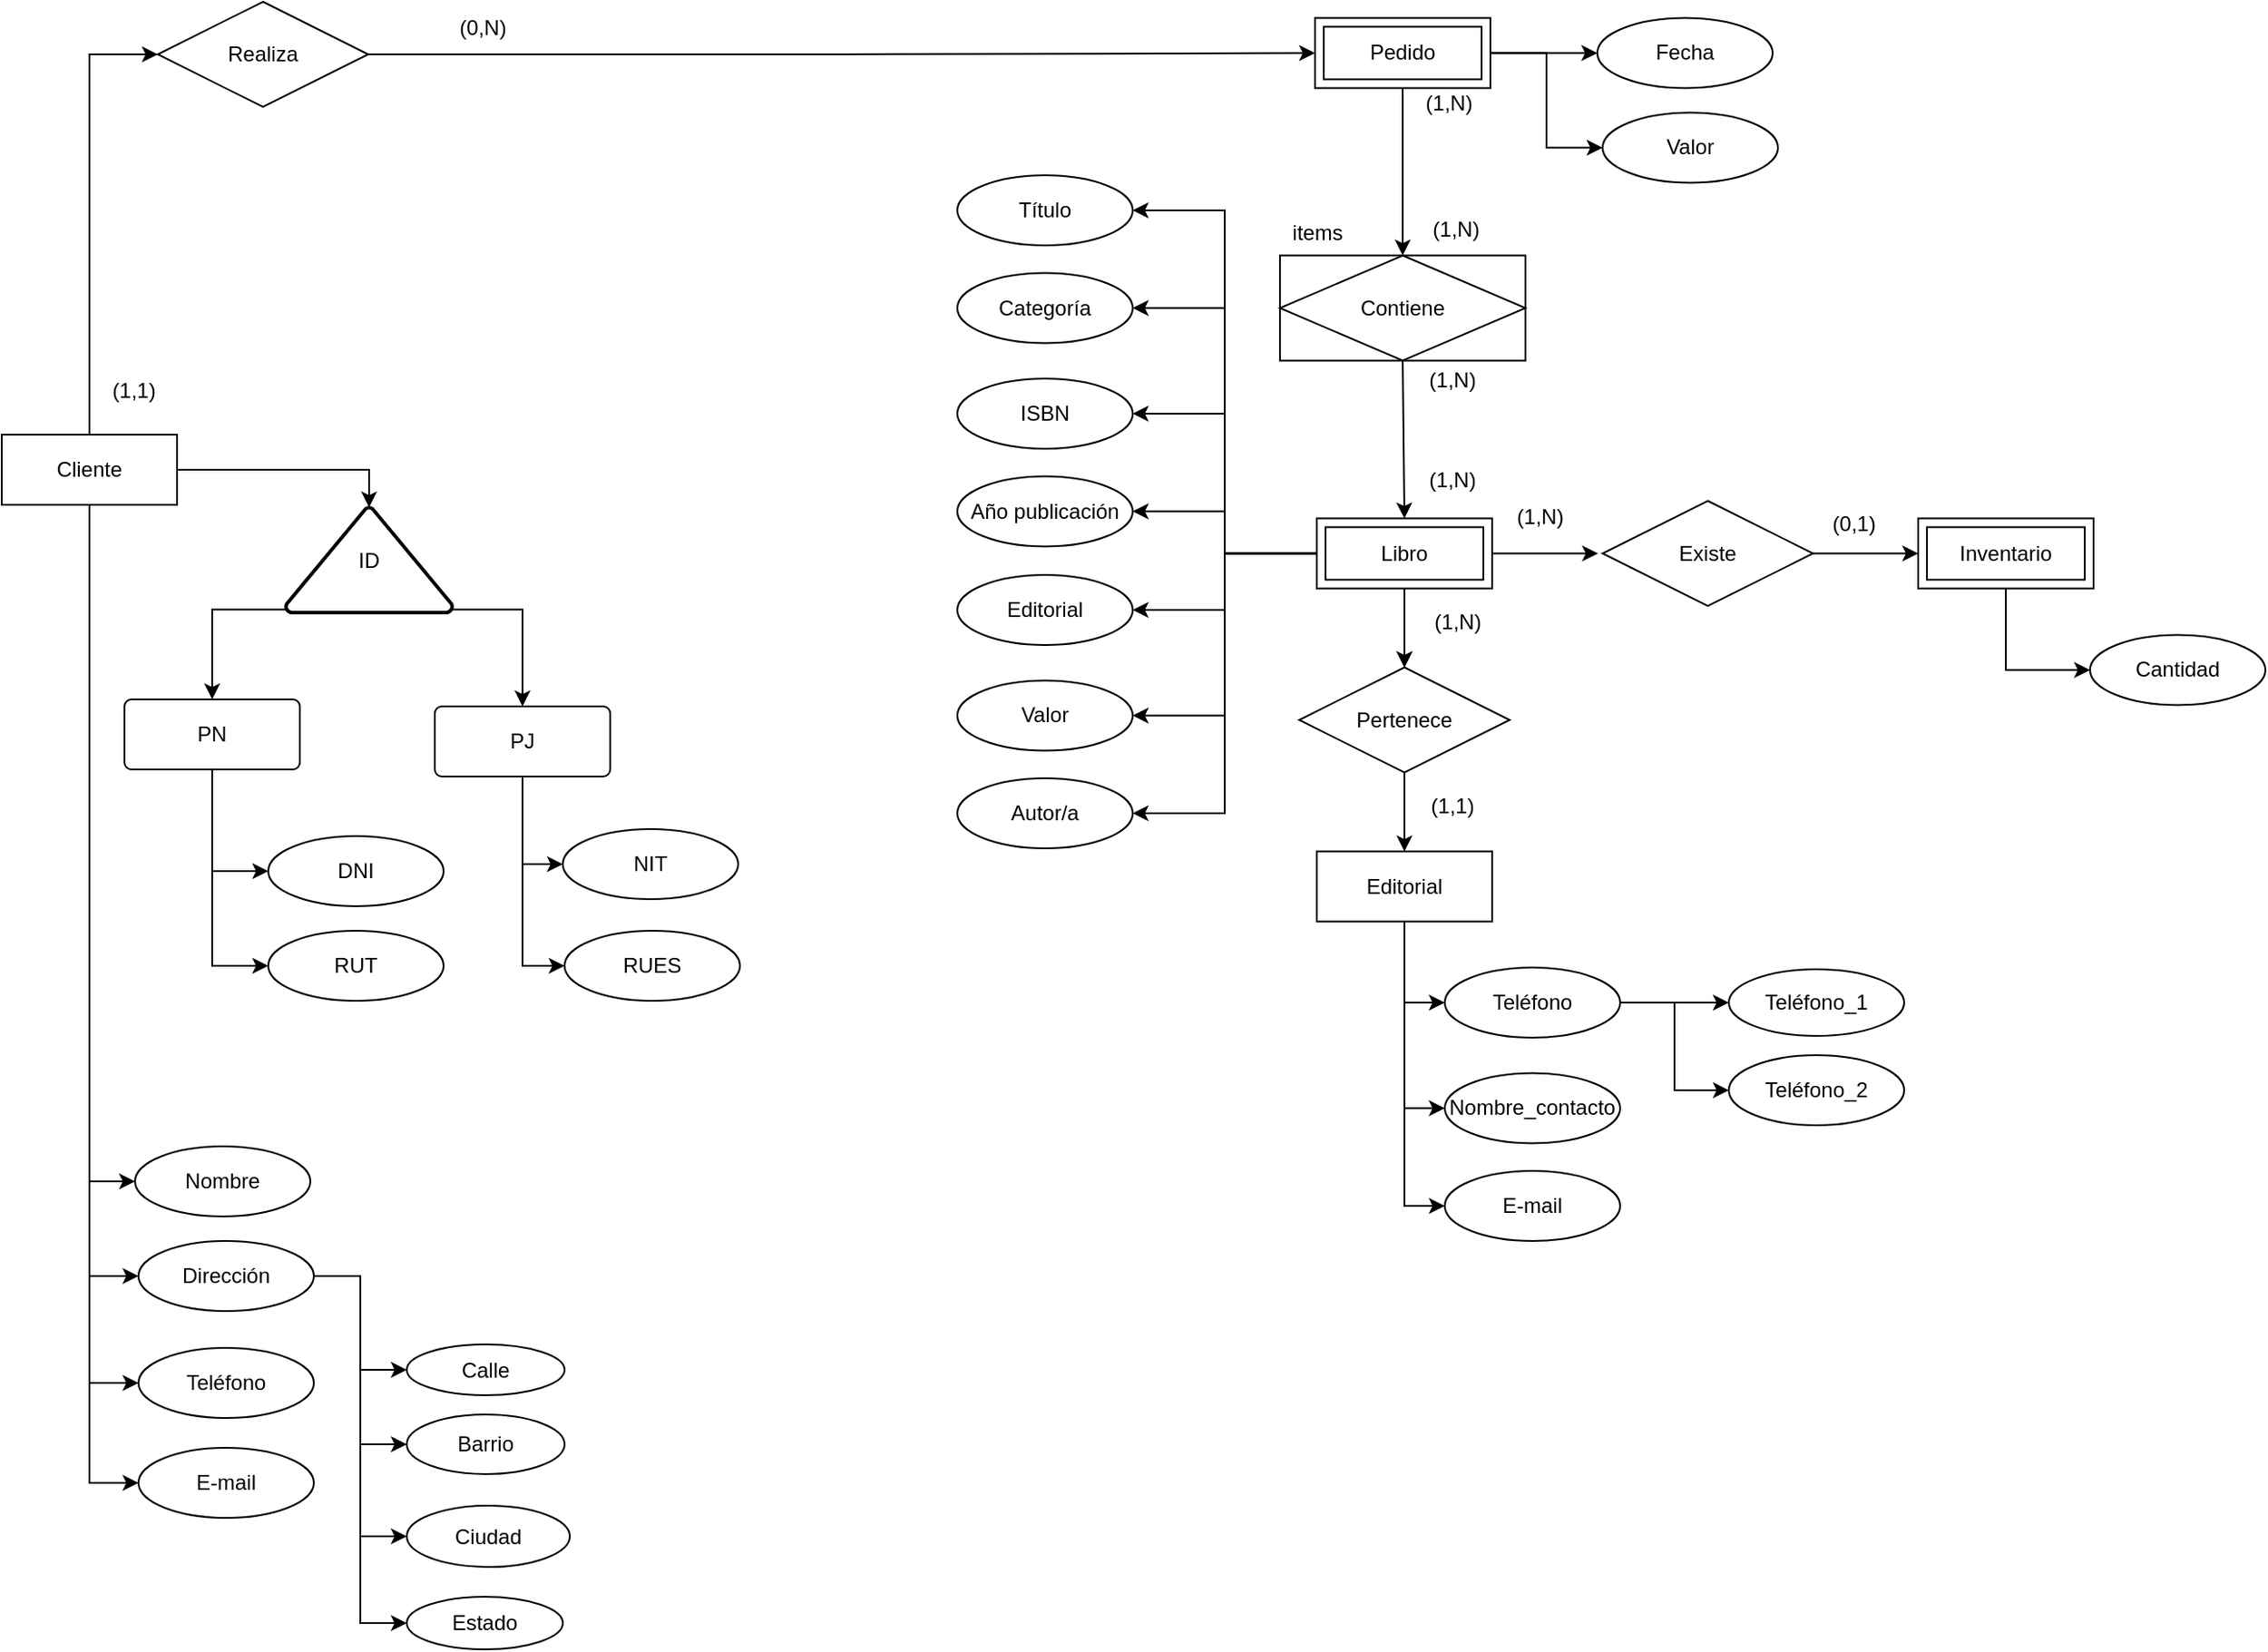 <mxfile version="28.0.9">
  <diagram name="Página-1" id="pAuuFBfd3IPFz2sgieC5">
    <mxGraphModel dx="1042" dy="527" grid="0" gridSize="10" guides="1" tooltips="1" connect="1" arrows="1" fold="1" page="0" pageScale="1" pageWidth="827" pageHeight="1169" math="0" shadow="0">
      <root>
        <mxCell id="0" />
        <mxCell id="1" parent="0" />
        <mxCell id="cs2vf8mVAvjcUNv43Vio-11" style="edgeStyle=orthogonalEdgeStyle;rounded=0;orthogonalLoop=1;jettySize=auto;html=1;entryX=0;entryY=0.5;entryDx=0;entryDy=0;" edge="1" parent="1" source="cs2vf8mVAvjcUNv43Vio-3" target="cs2vf8mVAvjcUNv43Vio-10">
          <mxGeometry relative="1" as="geometry" />
        </mxCell>
        <mxCell id="cs2vf8mVAvjcUNv43Vio-36" style="edgeStyle=orthogonalEdgeStyle;rounded=0;orthogonalLoop=1;jettySize=auto;html=1;exitX=0.5;exitY=1;exitDx=0;exitDy=0;entryX=0;entryY=0.5;entryDx=0;entryDy=0;" edge="1" parent="1" source="cs2vf8mVAvjcUNv43Vio-3" target="cs2vf8mVAvjcUNv43Vio-35">
          <mxGeometry relative="1" as="geometry" />
        </mxCell>
        <mxCell id="cs2vf8mVAvjcUNv43Vio-37" style="edgeStyle=orthogonalEdgeStyle;rounded=0;orthogonalLoop=1;jettySize=auto;html=1;entryX=0;entryY=0.5;entryDx=0;entryDy=0;" edge="1" parent="1" source="cs2vf8mVAvjcUNv43Vio-3" target="cs2vf8mVAvjcUNv43Vio-38">
          <mxGeometry relative="1" as="geometry">
            <mxPoint x="117" y="421.2" as="targetPoint" />
          </mxGeometry>
        </mxCell>
        <mxCell id="cs2vf8mVAvjcUNv43Vio-41" style="edgeStyle=orthogonalEdgeStyle;rounded=0;orthogonalLoop=1;jettySize=auto;html=1;entryX=0;entryY=0.5;entryDx=0;entryDy=0;" edge="1" parent="1" source="cs2vf8mVAvjcUNv43Vio-3" target="cs2vf8mVAvjcUNv43Vio-40">
          <mxGeometry relative="1" as="geometry" />
        </mxCell>
        <mxCell id="cs2vf8mVAvjcUNv43Vio-42" style="edgeStyle=orthogonalEdgeStyle;rounded=0;orthogonalLoop=1;jettySize=auto;html=1;entryX=0;entryY=0.5;entryDx=0;entryDy=0;" edge="1" parent="1" source="cs2vf8mVAvjcUNv43Vio-3" target="cs2vf8mVAvjcUNv43Vio-39">
          <mxGeometry relative="1" as="geometry" />
        </mxCell>
        <mxCell id="cs2vf8mVAvjcUNv43Vio-3" value="Cliente" style="whiteSpace=wrap;html=1;align=center;" vertex="1" parent="1">
          <mxGeometry x="67" y="256" width="100" height="40" as="geometry" />
        </mxCell>
        <mxCell id="cs2vf8mVAvjcUNv43Vio-16" style="edgeStyle=orthogonalEdgeStyle;rounded=0;orthogonalLoop=1;jettySize=auto;html=1;exitX=0.5;exitY=1;exitDx=0;exitDy=0;entryX=0.5;entryY=0;entryDx=0;entryDy=0;" edge="1" parent="1" source="cs2vf8mVAvjcUNv43Vio-4" target="cs2vf8mVAvjcUNv43Vio-31">
          <mxGeometry relative="1" as="geometry">
            <mxPoint x="792" y="106.75" as="targetPoint" />
          </mxGeometry>
        </mxCell>
        <mxCell id="cs2vf8mVAvjcUNv43Vio-71" style="edgeStyle=orthogonalEdgeStyle;rounded=0;orthogonalLoop=1;jettySize=auto;html=1;entryX=0;entryY=0.5;entryDx=0;entryDy=0;" edge="1" parent="1" source="cs2vf8mVAvjcUNv43Vio-4" target="cs2vf8mVAvjcUNv43Vio-67">
          <mxGeometry relative="1" as="geometry" />
        </mxCell>
        <mxCell id="cs2vf8mVAvjcUNv43Vio-72" style="edgeStyle=orthogonalEdgeStyle;rounded=0;orthogonalLoop=1;jettySize=auto;html=1;entryX=0;entryY=0.5;entryDx=0;entryDy=0;" edge="1" parent="1" source="cs2vf8mVAvjcUNv43Vio-4" target="cs2vf8mVAvjcUNv43Vio-68">
          <mxGeometry relative="1" as="geometry" />
        </mxCell>
        <mxCell id="cs2vf8mVAvjcUNv43Vio-4" value="Pedido" style="shape=ext;margin=3;double=1;whiteSpace=wrap;html=1;align=center;" vertex="1" parent="1">
          <mxGeometry x="816" y="18.25" width="100" height="40" as="geometry" />
        </mxCell>
        <mxCell id="cs2vf8mVAvjcUNv43Vio-21" style="edgeStyle=orthogonalEdgeStyle;rounded=0;orthogonalLoop=1;jettySize=auto;html=1;exitX=0.5;exitY=1;exitDx=0;exitDy=0;entryX=0.5;entryY=0;entryDx=0;entryDy=0;" edge="1" parent="1" source="cs2vf8mVAvjcUNv43Vio-5" target="cs2vf8mVAvjcUNv43Vio-20">
          <mxGeometry relative="1" as="geometry" />
        </mxCell>
        <mxCell id="cs2vf8mVAvjcUNv43Vio-24" value="" style="edgeStyle=orthogonalEdgeStyle;rounded=0;orthogonalLoop=1;jettySize=auto;html=1;" edge="1" parent="1" source="cs2vf8mVAvjcUNv43Vio-5" target="cs2vf8mVAvjcUNv43Vio-20">
          <mxGeometry relative="1" as="geometry" />
        </mxCell>
        <mxCell id="cs2vf8mVAvjcUNv43Vio-27" style="edgeStyle=orthogonalEdgeStyle;rounded=0;orthogonalLoop=1;jettySize=auto;html=1;exitX=1;exitY=0.5;exitDx=0;exitDy=0;" edge="1" parent="1" source="cs2vf8mVAvjcUNv43Vio-5">
          <mxGeometry relative="1" as="geometry">
            <mxPoint x="977.4" y="323.75" as="targetPoint" />
          </mxGeometry>
        </mxCell>
        <mxCell id="cs2vf8mVAvjcUNv43Vio-82" style="edgeStyle=orthogonalEdgeStyle;rounded=0;orthogonalLoop=1;jettySize=auto;html=1;exitX=0;exitY=0.5;exitDx=0;exitDy=0;entryX=1;entryY=0.5;entryDx=0;entryDy=0;" edge="1" parent="1" source="cs2vf8mVAvjcUNv43Vio-5" target="cs2vf8mVAvjcUNv43Vio-75">
          <mxGeometry relative="1" as="geometry" />
        </mxCell>
        <mxCell id="cs2vf8mVAvjcUNv43Vio-83" style="edgeStyle=orthogonalEdgeStyle;rounded=0;orthogonalLoop=1;jettySize=auto;html=1;entryX=1;entryY=0.5;entryDx=0;entryDy=0;" edge="1" parent="1" source="cs2vf8mVAvjcUNv43Vio-5" target="cs2vf8mVAvjcUNv43Vio-76">
          <mxGeometry relative="1" as="geometry" />
        </mxCell>
        <mxCell id="cs2vf8mVAvjcUNv43Vio-84" style="edgeStyle=orthogonalEdgeStyle;rounded=0;orthogonalLoop=1;jettySize=auto;html=1;entryX=1;entryY=0.5;entryDx=0;entryDy=0;" edge="1" parent="1" source="cs2vf8mVAvjcUNv43Vio-5" target="cs2vf8mVAvjcUNv43Vio-77">
          <mxGeometry relative="1" as="geometry" />
        </mxCell>
        <mxCell id="cs2vf8mVAvjcUNv43Vio-85" style="edgeStyle=orthogonalEdgeStyle;rounded=0;orthogonalLoop=1;jettySize=auto;html=1;entryX=1;entryY=0.5;entryDx=0;entryDy=0;" edge="1" parent="1" source="cs2vf8mVAvjcUNv43Vio-5" target="cs2vf8mVAvjcUNv43Vio-78">
          <mxGeometry relative="1" as="geometry" />
        </mxCell>
        <mxCell id="cs2vf8mVAvjcUNv43Vio-86" style="edgeStyle=orthogonalEdgeStyle;rounded=0;orthogonalLoop=1;jettySize=auto;html=1;exitX=0;exitY=0.5;exitDx=0;exitDy=0;entryX=1;entryY=0.5;entryDx=0;entryDy=0;" edge="1" parent="1" source="cs2vf8mVAvjcUNv43Vio-5" target="cs2vf8mVAvjcUNv43Vio-79">
          <mxGeometry relative="1" as="geometry" />
        </mxCell>
        <mxCell id="cs2vf8mVAvjcUNv43Vio-87" style="edgeStyle=orthogonalEdgeStyle;rounded=0;orthogonalLoop=1;jettySize=auto;html=1;exitX=0;exitY=0.5;exitDx=0;exitDy=0;entryX=1;entryY=0.5;entryDx=0;entryDy=0;" edge="1" parent="1" source="cs2vf8mVAvjcUNv43Vio-5" target="cs2vf8mVAvjcUNv43Vio-80">
          <mxGeometry relative="1" as="geometry" />
        </mxCell>
        <mxCell id="cs2vf8mVAvjcUNv43Vio-88" style="edgeStyle=orthogonalEdgeStyle;rounded=0;orthogonalLoop=1;jettySize=auto;html=1;exitX=0;exitY=0.5;exitDx=0;exitDy=0;entryX=1;entryY=0.5;entryDx=0;entryDy=0;" edge="1" parent="1" source="cs2vf8mVAvjcUNv43Vio-5" target="cs2vf8mVAvjcUNv43Vio-81">
          <mxGeometry relative="1" as="geometry" />
        </mxCell>
        <mxCell id="cs2vf8mVAvjcUNv43Vio-5" value="Libro" style="shape=ext;margin=3;double=1;whiteSpace=wrap;html=1;align=center;" vertex="1" parent="1">
          <mxGeometry x="817" y="303.75" width="100" height="40" as="geometry" />
        </mxCell>
        <mxCell id="cs2vf8mVAvjcUNv43Vio-95" style="edgeStyle=orthogonalEdgeStyle;rounded=0;orthogonalLoop=1;jettySize=auto;html=1;exitX=0.5;exitY=1;exitDx=0;exitDy=0;entryX=0;entryY=0.5;entryDx=0;entryDy=0;" edge="1" parent="1" source="cs2vf8mVAvjcUNv43Vio-6" target="cs2vf8mVAvjcUNv43Vio-89">
          <mxGeometry relative="1" as="geometry" />
        </mxCell>
        <mxCell id="cs2vf8mVAvjcUNv43Vio-96" style="edgeStyle=orthogonalEdgeStyle;rounded=0;orthogonalLoop=1;jettySize=auto;html=1;exitX=0.5;exitY=1;exitDx=0;exitDy=0;entryX=0;entryY=0.5;entryDx=0;entryDy=0;" edge="1" parent="1" source="cs2vf8mVAvjcUNv43Vio-6" target="cs2vf8mVAvjcUNv43Vio-90">
          <mxGeometry relative="1" as="geometry" />
        </mxCell>
        <mxCell id="cs2vf8mVAvjcUNv43Vio-97" style="edgeStyle=orthogonalEdgeStyle;rounded=0;orthogonalLoop=1;jettySize=auto;html=1;exitX=0.5;exitY=1;exitDx=0;exitDy=0;entryX=0;entryY=0.5;entryDx=0;entryDy=0;" edge="1" parent="1" source="cs2vf8mVAvjcUNv43Vio-6" target="cs2vf8mVAvjcUNv43Vio-91">
          <mxGeometry relative="1" as="geometry" />
        </mxCell>
        <mxCell id="cs2vf8mVAvjcUNv43Vio-6" value="Editorial" style="whiteSpace=wrap;html=1;align=center;" vertex="1" parent="1">
          <mxGeometry x="817" y="493.75" width="100" height="40" as="geometry" />
        </mxCell>
        <mxCell id="cs2vf8mVAvjcUNv43Vio-74" style="edgeStyle=orthogonalEdgeStyle;rounded=0;orthogonalLoop=1;jettySize=auto;html=1;exitX=0.5;exitY=1;exitDx=0;exitDy=0;entryX=0;entryY=0.5;entryDx=0;entryDy=0;" edge="1" parent="1" source="cs2vf8mVAvjcUNv43Vio-7" target="cs2vf8mVAvjcUNv43Vio-73">
          <mxGeometry relative="1" as="geometry" />
        </mxCell>
        <mxCell id="cs2vf8mVAvjcUNv43Vio-7" value="Inventario" style="shape=ext;margin=3;double=1;whiteSpace=wrap;html=1;align=center;" vertex="1" parent="1">
          <mxGeometry x="1160" y="303.75" width="100" height="40" as="geometry" />
        </mxCell>
        <mxCell id="cs2vf8mVAvjcUNv43Vio-12" style="edgeStyle=orthogonalEdgeStyle;rounded=0;orthogonalLoop=1;jettySize=auto;html=1;exitX=1;exitY=0.5;exitDx=0;exitDy=0;entryX=0;entryY=0.5;entryDx=0;entryDy=0;" edge="1" parent="1" source="cs2vf8mVAvjcUNv43Vio-10" target="cs2vf8mVAvjcUNv43Vio-4">
          <mxGeometry relative="1" as="geometry" />
        </mxCell>
        <mxCell id="cs2vf8mVAvjcUNv43Vio-10" value="Realiza" style="shape=rhombus;perimeter=rhombusPerimeter;whiteSpace=wrap;html=1;align=center;" vertex="1" parent="1">
          <mxGeometry x="156" y="9" width="120" height="60" as="geometry" />
        </mxCell>
        <mxCell id="cs2vf8mVAvjcUNv43Vio-13" value="(1,1)" style="text;html=1;align=center;verticalAlign=middle;resizable=0;points=[];autosize=1;strokeColor=none;fillColor=none;" vertex="1" parent="1">
          <mxGeometry x="117" y="216" width="50" height="30" as="geometry" />
        </mxCell>
        <mxCell id="cs2vf8mVAvjcUNv43Vio-14" value="(0,N)" style="text;html=1;align=center;verticalAlign=middle;resizable=0;points=[];autosize=1;strokeColor=none;fillColor=none;" vertex="1" parent="1">
          <mxGeometry x="316" y="9" width="50" height="30" as="geometry" />
        </mxCell>
        <mxCell id="cs2vf8mVAvjcUNv43Vio-17" style="edgeStyle=orthogonalEdgeStyle;rounded=0;orthogonalLoop=1;jettySize=auto;html=1;exitX=0.5;exitY=1;exitDx=0;exitDy=0;entryX=0.5;entryY=0;entryDx=0;entryDy=0;" edge="1" parent="1" target="cs2vf8mVAvjcUNv43Vio-5">
          <mxGeometry relative="1" as="geometry">
            <mxPoint x="866" y="213.75" as="sourcePoint" />
          </mxGeometry>
        </mxCell>
        <mxCell id="cs2vf8mVAvjcUNv43Vio-18" value="(1,N)" style="text;html=1;align=center;verticalAlign=middle;resizable=0;points=[];autosize=1;strokeColor=none;fillColor=none;" vertex="1" parent="1">
          <mxGeometry x="867" y="51.75" width="50" height="30" as="geometry" />
        </mxCell>
        <mxCell id="cs2vf8mVAvjcUNv43Vio-19" value="(1,N)" style="text;html=1;align=center;verticalAlign=middle;resizable=0;points=[];autosize=1;strokeColor=none;fillColor=none;" vertex="1" parent="1">
          <mxGeometry x="869" y="266.75" width="50" height="30" as="geometry" />
        </mxCell>
        <mxCell id="cs2vf8mVAvjcUNv43Vio-22" style="edgeStyle=orthogonalEdgeStyle;rounded=0;orthogonalLoop=1;jettySize=auto;html=1;exitX=0.5;exitY=1;exitDx=0;exitDy=0;entryX=0.5;entryY=0;entryDx=0;entryDy=0;" edge="1" parent="1" source="cs2vf8mVAvjcUNv43Vio-20" target="cs2vf8mVAvjcUNv43Vio-6">
          <mxGeometry relative="1" as="geometry" />
        </mxCell>
        <mxCell id="cs2vf8mVAvjcUNv43Vio-20" value="Pertenece" style="shape=rhombus;perimeter=rhombusPerimeter;whiteSpace=wrap;html=1;align=center;" vertex="1" parent="1">
          <mxGeometry x="807" y="388.75" width="120" height="60" as="geometry" />
        </mxCell>
        <mxCell id="cs2vf8mVAvjcUNv43Vio-23" value="(1,N)" style="text;html=1;align=center;verticalAlign=middle;resizable=0;points=[];autosize=1;strokeColor=none;fillColor=none;" vertex="1" parent="1">
          <mxGeometry x="874" y="349.75" width="45" height="26" as="geometry" />
        </mxCell>
        <mxCell id="cs2vf8mVAvjcUNv43Vio-25" value="(1,1)" style="text;html=1;align=center;verticalAlign=middle;resizable=0;points=[];autosize=1;strokeColor=none;fillColor=none;" vertex="1" parent="1">
          <mxGeometry x="869" y="452.75" width="50" height="30" as="geometry" />
        </mxCell>
        <mxCell id="cs2vf8mVAvjcUNv43Vio-28" style="edgeStyle=orthogonalEdgeStyle;rounded=0;orthogonalLoop=1;jettySize=auto;html=1;exitX=1;exitY=0.5;exitDx=0;exitDy=0;" edge="1" parent="1" source="cs2vf8mVAvjcUNv43Vio-26" target="cs2vf8mVAvjcUNv43Vio-7">
          <mxGeometry relative="1" as="geometry" />
        </mxCell>
        <mxCell id="cs2vf8mVAvjcUNv43Vio-26" value="Existe" style="shape=rhombus;perimeter=rhombusPerimeter;whiteSpace=wrap;html=1;align=center;" vertex="1" parent="1">
          <mxGeometry x="980" y="293.75" width="120" height="60" as="geometry" />
        </mxCell>
        <mxCell id="cs2vf8mVAvjcUNv43Vio-29" value="(1,N)" style="text;html=1;align=center;verticalAlign=middle;resizable=0;points=[];autosize=1;strokeColor=none;fillColor=none;" vertex="1" parent="1">
          <mxGeometry x="921" y="289.75" width="45" height="26" as="geometry" />
        </mxCell>
        <mxCell id="cs2vf8mVAvjcUNv43Vio-30" value="(0,1)" style="text;html=1;align=center;verticalAlign=middle;resizable=0;points=[];autosize=1;strokeColor=none;fillColor=none;" vertex="1" parent="1">
          <mxGeometry x="1101" y="293.75" width="43" height="26" as="geometry" />
        </mxCell>
        <mxCell id="cs2vf8mVAvjcUNv43Vio-31" value="Contiene" style="shape=associativeEntity;whiteSpace=wrap;html=1;align=center;" vertex="1" parent="1">
          <mxGeometry x="796" y="153.75" width="140" height="60" as="geometry" />
        </mxCell>
        <mxCell id="cs2vf8mVAvjcUNv43Vio-32" value="items" style="text;html=1;align=center;verticalAlign=middle;resizable=0;points=[];autosize=1;strokeColor=none;fillColor=none;" vertex="1" parent="1">
          <mxGeometry x="793" y="127.75" width="47" height="26" as="geometry" />
        </mxCell>
        <mxCell id="cs2vf8mVAvjcUNv43Vio-33" value="(1,N)" style="text;html=1;align=center;verticalAlign=middle;resizable=0;points=[];autosize=1;strokeColor=none;fillColor=none;" vertex="1" parent="1">
          <mxGeometry x="871" y="123.75" width="50" height="30" as="geometry" />
        </mxCell>
        <mxCell id="cs2vf8mVAvjcUNv43Vio-34" value="(1,N)" style="text;html=1;align=center;verticalAlign=middle;resizable=0;points=[];autosize=1;strokeColor=none;fillColor=none;" vertex="1" parent="1">
          <mxGeometry x="869" y="209.75" width="50" height="30" as="geometry" />
        </mxCell>
        <mxCell id="cs2vf8mVAvjcUNv43Vio-35" value="Nombre" style="ellipse;whiteSpace=wrap;html=1;align=center;" vertex="1" parent="1">
          <mxGeometry x="143" y="662" width="100" height="40" as="geometry" />
        </mxCell>
        <mxCell id="cs2vf8mVAvjcUNv43Vio-47" style="edgeStyle=orthogonalEdgeStyle;rounded=0;orthogonalLoop=1;jettySize=auto;html=1;exitX=1;exitY=0.5;exitDx=0;exitDy=0;entryX=0;entryY=0.5;entryDx=0;entryDy=0;" edge="1" parent="1" source="cs2vf8mVAvjcUNv43Vio-38" target="cs2vf8mVAvjcUNv43Vio-43">
          <mxGeometry relative="1" as="geometry" />
        </mxCell>
        <mxCell id="cs2vf8mVAvjcUNv43Vio-48" style="edgeStyle=orthogonalEdgeStyle;rounded=0;orthogonalLoop=1;jettySize=auto;html=1;exitX=1;exitY=0.5;exitDx=0;exitDy=0;entryX=0;entryY=0.5;entryDx=0;entryDy=0;" edge="1" parent="1" source="cs2vf8mVAvjcUNv43Vio-38" target="cs2vf8mVAvjcUNv43Vio-44">
          <mxGeometry relative="1" as="geometry" />
        </mxCell>
        <mxCell id="cs2vf8mVAvjcUNv43Vio-49" style="edgeStyle=orthogonalEdgeStyle;rounded=0;orthogonalLoop=1;jettySize=auto;html=1;entryX=0;entryY=0.5;entryDx=0;entryDy=0;" edge="1" parent="1" source="cs2vf8mVAvjcUNv43Vio-38" target="cs2vf8mVAvjcUNv43Vio-45">
          <mxGeometry relative="1" as="geometry" />
        </mxCell>
        <mxCell id="cs2vf8mVAvjcUNv43Vio-50" style="edgeStyle=orthogonalEdgeStyle;rounded=0;orthogonalLoop=1;jettySize=auto;html=1;entryX=0;entryY=0.5;entryDx=0;entryDy=0;" edge="1" parent="1" source="cs2vf8mVAvjcUNv43Vio-38" target="cs2vf8mVAvjcUNv43Vio-46">
          <mxGeometry relative="1" as="geometry" />
        </mxCell>
        <mxCell id="cs2vf8mVAvjcUNv43Vio-38" value="Dirección" style="ellipse;whiteSpace=wrap;html=1;align=center;" vertex="1" parent="1">
          <mxGeometry x="145" y="716" width="100" height="40" as="geometry" />
        </mxCell>
        <mxCell id="cs2vf8mVAvjcUNv43Vio-39" value="Teléfono" style="ellipse;whiteSpace=wrap;html=1;align=center;" vertex="1" parent="1">
          <mxGeometry x="145" y="777" width="100" height="40" as="geometry" />
        </mxCell>
        <mxCell id="cs2vf8mVAvjcUNv43Vio-40" value="E-mail" style="ellipse;whiteSpace=wrap;html=1;align=center;" vertex="1" parent="1">
          <mxGeometry x="145" y="834" width="100" height="40" as="geometry" />
        </mxCell>
        <mxCell id="cs2vf8mVAvjcUNv43Vio-43" value="Calle" style="ellipse;whiteSpace=wrap;html=1;align=center;" vertex="1" parent="1">
          <mxGeometry x="298" y="775" width="90" height="29" as="geometry" />
        </mxCell>
        <mxCell id="cs2vf8mVAvjcUNv43Vio-44" value="Barrio" style="ellipse;whiteSpace=wrap;html=1;align=center;" vertex="1" parent="1">
          <mxGeometry x="298" y="815" width="90" height="34" as="geometry" />
        </mxCell>
        <mxCell id="cs2vf8mVAvjcUNv43Vio-45" value="Ciudad" style="ellipse;whiteSpace=wrap;html=1;align=center;" vertex="1" parent="1">
          <mxGeometry x="298" y="867" width="93" height="35" as="geometry" />
        </mxCell>
        <mxCell id="cs2vf8mVAvjcUNv43Vio-46" value="Estado" style="ellipse;whiteSpace=wrap;html=1;align=center;" vertex="1" parent="1">
          <mxGeometry x="298" y="919" width="89" height="30" as="geometry" />
        </mxCell>
        <mxCell id="cs2vf8mVAvjcUNv43Vio-56" style="edgeStyle=orthogonalEdgeStyle;rounded=0;orthogonalLoop=1;jettySize=auto;html=1;exitX=0.01;exitY=0.97;exitDx=0;exitDy=0;exitPerimeter=0;entryX=0.5;entryY=0;entryDx=0;entryDy=0;" edge="1" parent="1" source="cs2vf8mVAvjcUNv43Vio-52" target="cs2vf8mVAvjcUNv43Vio-54">
          <mxGeometry relative="1" as="geometry" />
        </mxCell>
        <mxCell id="cs2vf8mVAvjcUNv43Vio-57" style="edgeStyle=orthogonalEdgeStyle;rounded=0;orthogonalLoop=1;jettySize=auto;html=1;exitX=0.99;exitY=0.97;exitDx=0;exitDy=0;exitPerimeter=0;entryX=0.5;entryY=0;entryDx=0;entryDy=0;" edge="1" parent="1" source="cs2vf8mVAvjcUNv43Vio-52" target="cs2vf8mVAvjcUNv43Vio-55">
          <mxGeometry relative="1" as="geometry" />
        </mxCell>
        <mxCell id="cs2vf8mVAvjcUNv43Vio-52" value="ID" style="strokeWidth=2;html=1;shape=mxgraph.flowchart.extract_or_measurement;whiteSpace=wrap;" vertex="1" parent="1">
          <mxGeometry x="229" y="297.5" width="95" height="60" as="geometry" />
        </mxCell>
        <mxCell id="cs2vf8mVAvjcUNv43Vio-53" style="edgeStyle=orthogonalEdgeStyle;rounded=0;orthogonalLoop=1;jettySize=auto;html=1;exitX=1;exitY=0.5;exitDx=0;exitDy=0;entryX=0.5;entryY=0;entryDx=0;entryDy=0;entryPerimeter=0;" edge="1" parent="1" source="cs2vf8mVAvjcUNv43Vio-3" target="cs2vf8mVAvjcUNv43Vio-52">
          <mxGeometry relative="1" as="geometry" />
        </mxCell>
        <mxCell id="cs2vf8mVAvjcUNv43Vio-63" style="edgeStyle=orthogonalEdgeStyle;rounded=0;orthogonalLoop=1;jettySize=auto;html=1;exitX=0.5;exitY=1;exitDx=0;exitDy=0;entryX=0;entryY=0.5;entryDx=0;entryDy=0;" edge="1" parent="1" source="cs2vf8mVAvjcUNv43Vio-54" target="cs2vf8mVAvjcUNv43Vio-58">
          <mxGeometry relative="1" as="geometry" />
        </mxCell>
        <mxCell id="cs2vf8mVAvjcUNv43Vio-64" style="edgeStyle=orthogonalEdgeStyle;rounded=0;orthogonalLoop=1;jettySize=auto;html=1;entryX=0;entryY=0.5;entryDx=0;entryDy=0;" edge="1" parent="1" source="cs2vf8mVAvjcUNv43Vio-54" target="cs2vf8mVAvjcUNv43Vio-59">
          <mxGeometry relative="1" as="geometry" />
        </mxCell>
        <mxCell id="cs2vf8mVAvjcUNv43Vio-54" value="PN" style="rounded=1;arcSize=10;whiteSpace=wrap;html=1;align=center;" vertex="1" parent="1">
          <mxGeometry x="137" y="407" width="100" height="40" as="geometry" />
        </mxCell>
        <mxCell id="cs2vf8mVAvjcUNv43Vio-65" style="edgeStyle=orthogonalEdgeStyle;rounded=0;orthogonalLoop=1;jettySize=auto;html=1;entryX=0;entryY=0.5;entryDx=0;entryDy=0;" edge="1" parent="1" source="cs2vf8mVAvjcUNv43Vio-55" target="cs2vf8mVAvjcUNv43Vio-60">
          <mxGeometry relative="1" as="geometry" />
        </mxCell>
        <mxCell id="cs2vf8mVAvjcUNv43Vio-66" style="edgeStyle=orthogonalEdgeStyle;rounded=0;orthogonalLoop=1;jettySize=auto;html=1;entryX=0;entryY=0.5;entryDx=0;entryDy=0;" edge="1" parent="1" source="cs2vf8mVAvjcUNv43Vio-55" target="cs2vf8mVAvjcUNv43Vio-61">
          <mxGeometry relative="1" as="geometry" />
        </mxCell>
        <mxCell id="cs2vf8mVAvjcUNv43Vio-55" value="PJ" style="rounded=1;arcSize=10;whiteSpace=wrap;html=1;align=center;" vertex="1" parent="1">
          <mxGeometry x="314" y="411" width="100" height="40" as="geometry" />
        </mxCell>
        <mxCell id="cs2vf8mVAvjcUNv43Vio-58" value="DNI" style="ellipse;whiteSpace=wrap;html=1;align=center;" vertex="1" parent="1">
          <mxGeometry x="219" y="485" width="100" height="40" as="geometry" />
        </mxCell>
        <mxCell id="cs2vf8mVAvjcUNv43Vio-59" value="RUT" style="ellipse;whiteSpace=wrap;html=1;align=center;" vertex="1" parent="1">
          <mxGeometry x="219" y="539" width="100" height="40" as="geometry" />
        </mxCell>
        <mxCell id="cs2vf8mVAvjcUNv43Vio-60" value="NIT" style="ellipse;whiteSpace=wrap;html=1;align=center;" vertex="1" parent="1">
          <mxGeometry x="387" y="481" width="100" height="40" as="geometry" />
        </mxCell>
        <mxCell id="cs2vf8mVAvjcUNv43Vio-61" value="RUES" style="ellipse;whiteSpace=wrap;html=1;align=center;" vertex="1" parent="1">
          <mxGeometry x="388" y="539" width="100" height="40" as="geometry" />
        </mxCell>
        <mxCell id="cs2vf8mVAvjcUNv43Vio-62" style="edgeStyle=orthogonalEdgeStyle;rounded=0;orthogonalLoop=1;jettySize=auto;html=1;exitX=0.5;exitY=1;exitDx=0;exitDy=0;" edge="1" parent="1" source="cs2vf8mVAvjcUNv43Vio-58" target="cs2vf8mVAvjcUNv43Vio-58">
          <mxGeometry relative="1" as="geometry" />
        </mxCell>
        <mxCell id="cs2vf8mVAvjcUNv43Vio-67" value="Fecha" style="ellipse;whiteSpace=wrap;html=1;align=center;" vertex="1" parent="1">
          <mxGeometry x="977" y="18.25" width="100" height="40" as="geometry" />
        </mxCell>
        <mxCell id="cs2vf8mVAvjcUNv43Vio-68" value="Valor" style="ellipse;whiteSpace=wrap;html=1;align=center;" vertex="1" parent="1">
          <mxGeometry x="980" y="72.25" width="100" height="40" as="geometry" />
        </mxCell>
        <mxCell id="cs2vf8mVAvjcUNv43Vio-73" value="Cantidad" style="ellipse;whiteSpace=wrap;html=1;align=center;" vertex="1" parent="1">
          <mxGeometry x="1258" y="370.25" width="100" height="40" as="geometry" />
        </mxCell>
        <mxCell id="cs2vf8mVAvjcUNv43Vio-75" value="Título" style="ellipse;whiteSpace=wrap;html=1;align=center;" vertex="1" parent="1">
          <mxGeometry x="612" y="108" width="100" height="40" as="geometry" />
        </mxCell>
        <mxCell id="cs2vf8mVAvjcUNv43Vio-76" value="Categoría" style="ellipse;whiteSpace=wrap;html=1;align=center;" vertex="1" parent="1">
          <mxGeometry x="612" y="163.75" width="100" height="40" as="geometry" />
        </mxCell>
        <mxCell id="cs2vf8mVAvjcUNv43Vio-77" value="ISBN" style="ellipse;whiteSpace=wrap;html=1;align=center;" vertex="1" parent="1">
          <mxGeometry x="612" y="224" width="100" height="40" as="geometry" />
        </mxCell>
        <mxCell id="cs2vf8mVAvjcUNv43Vio-78" value="Año publicación" style="ellipse;whiteSpace=wrap;html=1;align=center;" vertex="1" parent="1">
          <mxGeometry x="612" y="279.75" width="100" height="40" as="geometry" />
        </mxCell>
        <mxCell id="cs2vf8mVAvjcUNv43Vio-79" value="Editorial" style="ellipse;whiteSpace=wrap;html=1;align=center;" vertex="1" parent="1">
          <mxGeometry x="612" y="336" width="100" height="40" as="geometry" />
        </mxCell>
        <mxCell id="cs2vf8mVAvjcUNv43Vio-80" value="Valor" style="ellipse;whiteSpace=wrap;html=1;align=center;" vertex="1" parent="1">
          <mxGeometry x="612" y="396.25" width="100" height="40" as="geometry" />
        </mxCell>
        <mxCell id="cs2vf8mVAvjcUNv43Vio-81" value="Autor/a" style="ellipse;whiteSpace=wrap;html=1;align=center;" vertex="1" parent="1">
          <mxGeometry x="612" y="452" width="100" height="40" as="geometry" />
        </mxCell>
        <mxCell id="cs2vf8mVAvjcUNv43Vio-98" style="edgeStyle=orthogonalEdgeStyle;rounded=0;orthogonalLoop=1;jettySize=auto;html=1;exitX=1;exitY=0.5;exitDx=0;exitDy=0;" edge="1" parent="1" source="cs2vf8mVAvjcUNv43Vio-89" target="cs2vf8mVAvjcUNv43Vio-92">
          <mxGeometry relative="1" as="geometry" />
        </mxCell>
        <mxCell id="cs2vf8mVAvjcUNv43Vio-99" style="edgeStyle=orthogonalEdgeStyle;rounded=0;orthogonalLoop=1;jettySize=auto;html=1;exitX=1;exitY=0.5;exitDx=0;exitDy=0;entryX=0;entryY=0.5;entryDx=0;entryDy=0;" edge="1" parent="1" source="cs2vf8mVAvjcUNv43Vio-89" target="cs2vf8mVAvjcUNv43Vio-93">
          <mxGeometry relative="1" as="geometry" />
        </mxCell>
        <mxCell id="cs2vf8mVAvjcUNv43Vio-89" value="Teléfono" style="ellipse;whiteSpace=wrap;html=1;align=center;" vertex="1" parent="1">
          <mxGeometry x="890" y="560" width="100" height="40" as="geometry" />
        </mxCell>
        <mxCell id="cs2vf8mVAvjcUNv43Vio-90" value="Nombre_contacto" style="ellipse;whiteSpace=wrap;html=1;align=center;" vertex="1" parent="1">
          <mxGeometry x="890" y="620.25" width="100" height="40" as="geometry" />
        </mxCell>
        <mxCell id="cs2vf8mVAvjcUNv43Vio-91" value="E-mail" style="ellipse;whiteSpace=wrap;html=1;align=center;" vertex="1" parent="1">
          <mxGeometry x="890" y="676" width="100" height="40" as="geometry" />
        </mxCell>
        <mxCell id="cs2vf8mVAvjcUNv43Vio-92" value="Teléfono_1" style="ellipse;whiteSpace=wrap;html=1;align=center;" vertex="1" parent="1">
          <mxGeometry x="1052" y="561" width="100" height="38" as="geometry" />
        </mxCell>
        <mxCell id="cs2vf8mVAvjcUNv43Vio-93" value="Teléfono_2" style="ellipse;whiteSpace=wrap;html=1;align=center;" vertex="1" parent="1">
          <mxGeometry x="1052" y="610" width="100" height="40" as="geometry" />
        </mxCell>
      </root>
    </mxGraphModel>
  </diagram>
</mxfile>
